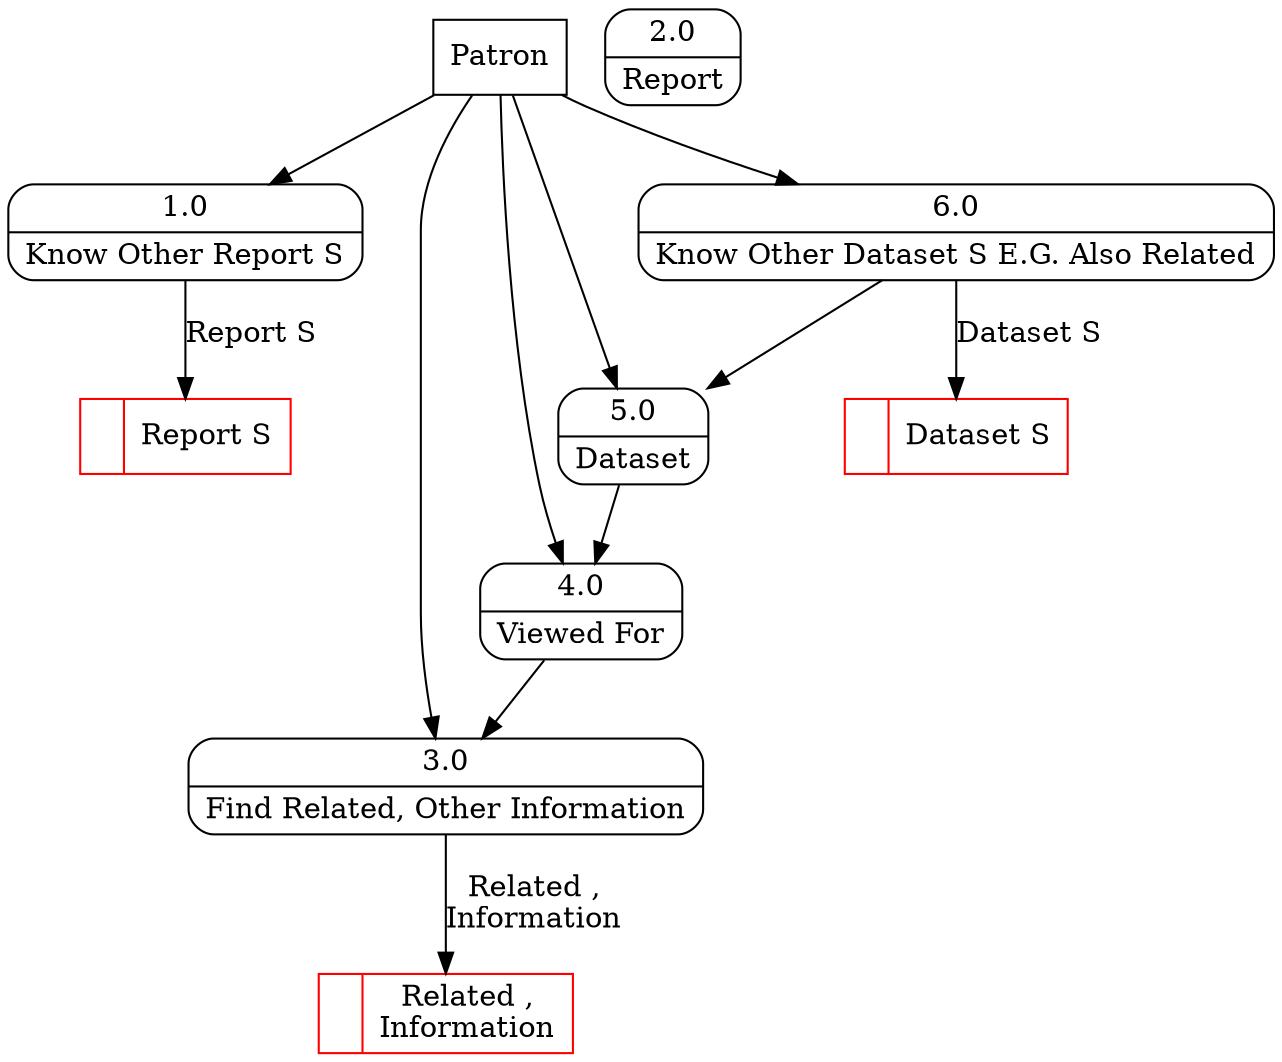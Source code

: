 digraph dfd2{ 
node[shape=record]
200 [label="<f0>  |<f1> Related ,\nInformation " color=red];
201 [label="<f0>  |<f1> Report S " color=red];
202 [label="<f0>  |<f1> Dataset S " color=red];
203 [label="Patron" shape=box];
204 [label="{<f0> 1.0|<f1> Know Other Report S }" shape=Mrecord];
205 [label="{<f0> 2.0|<f1> Report }" shape=Mrecord];
206 [label="{<f0> 3.0|<f1> Find Related, Other Information }" shape=Mrecord];
207 [label="{<f0> 4.0|<f1> Viewed For }" shape=Mrecord];
208 [label="{<f0> 5.0|<f1> Dataset }" shape=Mrecord];
209 [label="{<f0> 6.0|<f1> Know Other Dataset S E.G. Also Related }" shape=Mrecord];
203 -> 204
203 -> 206
203 -> 207
203 -> 208
203 -> 209
204 -> 201 [label="Report S"]
206 -> 200 [label="Related ,\nInformation"]
207 -> 206
208 -> 207
209 -> 208
209 -> 202 [label="Dataset S"]
}